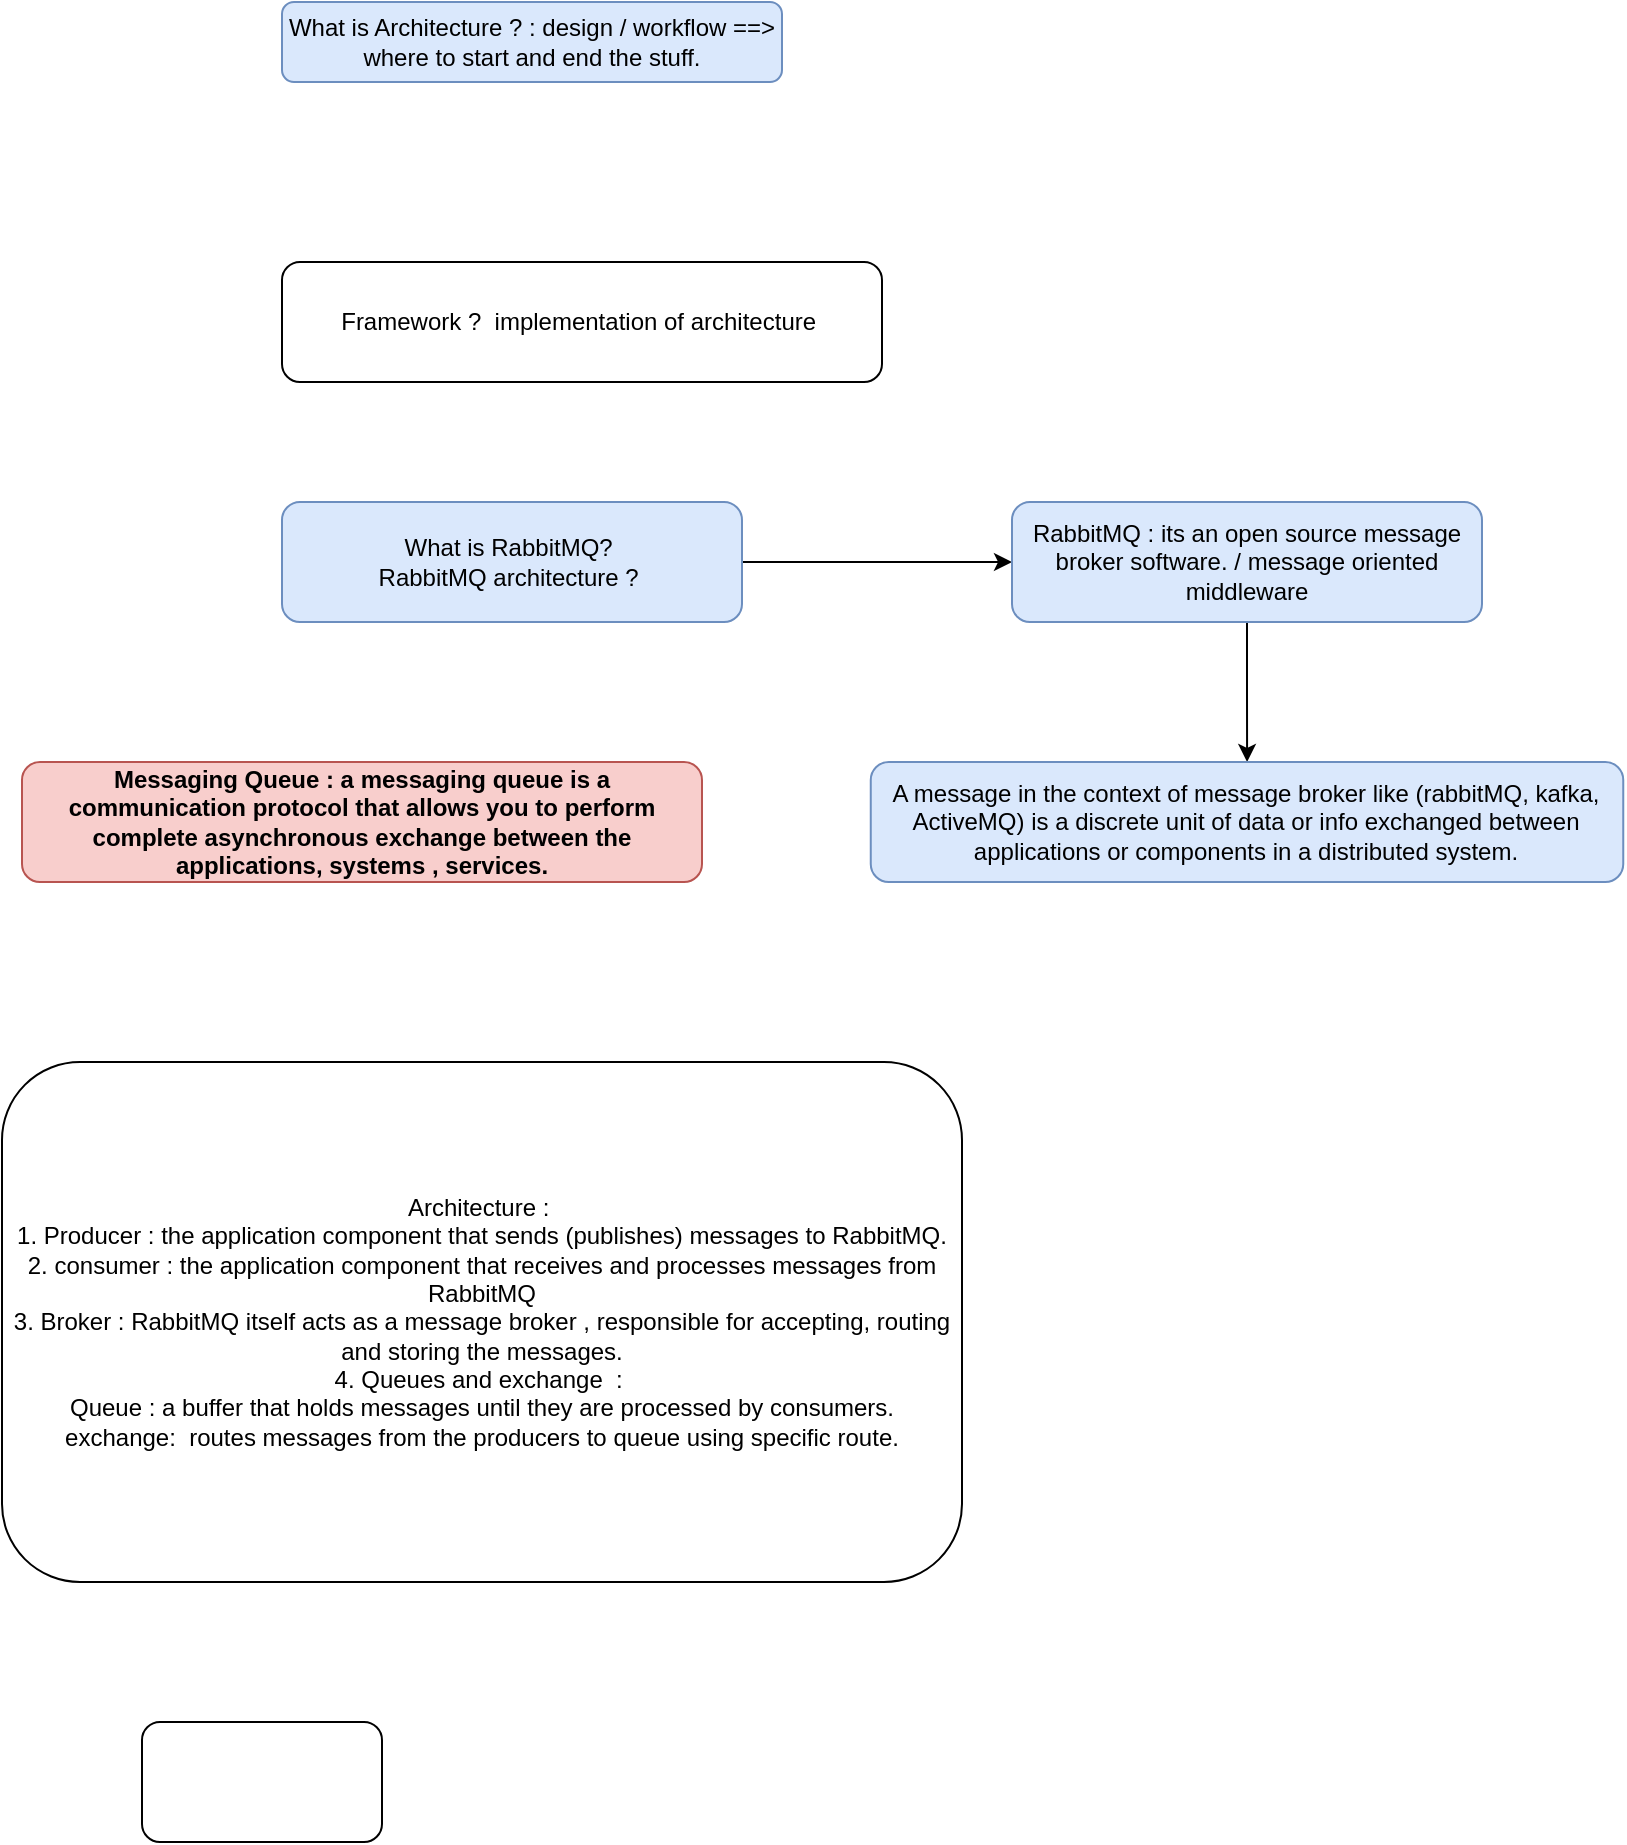 <mxfile version="26.1.1" pages="4">
  <diagram name="architecture" id="rJjxH9l3r4iKEUrz9h0S">
    <mxGraphModel dx="1900" dy="583" grid="1" gridSize="10" guides="1" tooltips="1" connect="1" arrows="1" fold="1" page="1" pageScale="1" pageWidth="850" pageHeight="1100" math="0" shadow="0">
      <root>
        <mxCell id="0" />
        <mxCell id="1" parent="0" />
        <mxCell id="UAcA6Q91Pi1CXa0FNyhf-1" value="What is Architecture ? : design / workflow ==&amp;gt; where to start and end the stuff." style="rounded=1;whiteSpace=wrap;html=1;fillColor=#dae8fc;strokeColor=#6c8ebf;" vertex="1" parent="1">
          <mxGeometry x="70" y="220" width="250" height="40" as="geometry" />
        </mxCell>
        <mxCell id="UAcA6Q91Pi1CXa0FNyhf-2" value="Framework ?&amp;nbsp; implementation of architecture&amp;nbsp;" style="rounded=1;whiteSpace=wrap;html=1;" vertex="1" parent="1">
          <mxGeometry x="70" y="350" width="300" height="60" as="geometry" />
        </mxCell>
        <mxCell id="UAcA6Q91Pi1CXa0FNyhf-5" value="" style="edgeStyle=orthogonalEdgeStyle;rounded=0;orthogonalLoop=1;jettySize=auto;html=1;" edge="1" parent="1" source="UAcA6Q91Pi1CXa0FNyhf-3" target="UAcA6Q91Pi1CXa0FNyhf-4">
          <mxGeometry relative="1" as="geometry" />
        </mxCell>
        <mxCell id="UAcA6Q91Pi1CXa0FNyhf-3" value="What is RabbitMQ?&amp;nbsp;&lt;div&gt;RabbitMQ architecture ?&amp;nbsp;&lt;/div&gt;" style="rounded=1;whiteSpace=wrap;html=1;fillColor=#dae8fc;strokeColor=#6c8ebf;" vertex="1" parent="1">
          <mxGeometry x="70" y="470" width="230" height="60" as="geometry" />
        </mxCell>
        <mxCell id="UAcA6Q91Pi1CXa0FNyhf-7" value="" style="edgeStyle=orthogonalEdgeStyle;rounded=0;orthogonalLoop=1;jettySize=auto;html=1;" edge="1" parent="1" source="UAcA6Q91Pi1CXa0FNyhf-4" target="UAcA6Q91Pi1CXa0FNyhf-6">
          <mxGeometry relative="1" as="geometry" />
        </mxCell>
        <mxCell id="UAcA6Q91Pi1CXa0FNyhf-4" value="RabbitMQ : its an open source message broker software. / message oriented middleware" style="whiteSpace=wrap;html=1;fillColor=#dae8fc;strokeColor=#6c8ebf;rounded=1;" vertex="1" parent="1">
          <mxGeometry x="435" y="470" width="235" height="60" as="geometry" />
        </mxCell>
        <mxCell id="UAcA6Q91Pi1CXa0FNyhf-6" value="A message in the context of message broker like (rabbitMQ, kafka, ActiveMQ) is a discrete unit of data or info exchanged between applications or components in a distributed system." style="whiteSpace=wrap;html=1;fillColor=#dae8fc;strokeColor=#6c8ebf;rounded=1;" vertex="1" parent="1">
          <mxGeometry x="364.38" y="600" width="376.25" height="60" as="geometry" />
        </mxCell>
        <mxCell id="UAcA6Q91Pi1CXa0FNyhf-8" value="Messaging Queue : a messaging queue is a communication protocol that allows you to perform complete asynchronous exchange between the applications, systems , services." style="rounded=1;whiteSpace=wrap;html=1;fillColor=#f8cecc;strokeColor=#b85450;fontStyle=1" vertex="1" parent="1">
          <mxGeometry x="-60" y="600" width="340" height="60" as="geometry" />
        </mxCell>
        <mxCell id="UAcA6Q91Pi1CXa0FNyhf-9" value="Architecture :&amp;nbsp;&lt;div&gt;1. Producer : the application component that sends (publishes) messages to RabbitMQ.&lt;/div&gt;&lt;div&gt;2. consumer : the application component that receives and processes messages from RabbitMQ&lt;/div&gt;&lt;div&gt;3. Broker : RabbitMQ itself acts as a message broker , responsible for accepting, routing and storing the messages.&lt;/div&gt;&lt;div&gt;4. Queues and exchange&amp;nbsp; :&amp;nbsp;&lt;/div&gt;&lt;div&gt;Queue : a buffer that holds messages until they are processed by consumers.&lt;/div&gt;&lt;div&gt;exchange:&amp;nbsp; routes messages from the producers to queue using specific route.&lt;/div&gt;" style="rounded=1;whiteSpace=wrap;html=1;" vertex="1" parent="1">
          <mxGeometry x="-70" y="750" width="480" height="260" as="geometry" />
        </mxCell>
        <mxCell id="UAcA6Q91Pi1CXa0FNyhf-10" value="" style="rounded=1;whiteSpace=wrap;html=1;" vertex="1" parent="1">
          <mxGeometry y="1080" width="120" height="60" as="geometry" />
        </mxCell>
      </root>
    </mxGraphModel>
  </diagram>
  <diagram id="j8_JaOQrRzmPMZEEwhw3" name="Page-2">
    <mxGraphModel dx="1050" dy="583" grid="1" gridSize="10" guides="1" tooltips="1" connect="1" arrows="1" fold="1" page="1" pageScale="1" pageWidth="850" pageHeight="1100" math="0" shadow="0">
      <root>
        <mxCell id="0" />
        <mxCell id="1" parent="0" />
        <mxCell id="tVuj1gzufYO9Nx3ZrR6p-1" value="to form the cluster 1st we have to stop the services (slave and slave2)&lt;div&gt;to fire reset command.==&amp;gt; reset your RabbitMQ instance.&lt;/div&gt;&lt;div&gt;all slaves under the cluster via join_cluster command&lt;/div&gt;&lt;div&gt;then we will up our slaves&lt;/div&gt;&lt;div&gt;&lt;br&gt;&lt;/div&gt;" style="rounded=1;whiteSpace=wrap;html=1;" vertex="1" parent="1">
          <mxGeometry x="20" y="20" width="580" height="110" as="geometry" />
        </mxCell>
      </root>
    </mxGraphModel>
  </diagram>
  <diagram id="6fM7a9fNGL8s7gdc5sU-" name="Page-3">
    <mxGraphModel dx="1050" dy="583" grid="1" gridSize="10" guides="1" tooltips="1" connect="1" arrows="1" fold="1" page="1" pageScale="1" pageWidth="850" pageHeight="1100" math="0" shadow="0">
      <root>
        <mxCell id="0" />
        <mxCell id="1" parent="0" />
        <mxCell id="iVAzikupkRQtMa-XKPxc-3" value="" style="edgeStyle=orthogonalEdgeStyle;rounded=0;orthogonalLoop=1;jettySize=auto;html=1;" edge="1" parent="1" source="iVAzikupkRQtMa-XKPxc-1" target="iVAzikupkRQtMa-XKPxc-2">
          <mxGeometry relative="1" as="geometry" />
        </mxCell>
        <mxCell id="iVAzikupkRQtMa-XKPxc-5" value="" style="edgeStyle=orthogonalEdgeStyle;rounded=0;orthogonalLoop=1;jettySize=auto;html=1;" edge="1" parent="1" source="iVAzikupkRQtMa-XKPxc-1" target="iVAzikupkRQtMa-XKPxc-4">
          <mxGeometry relative="1" as="geometry" />
        </mxCell>
        <mxCell id="iVAzikupkRQtMa-XKPxc-1" value="master" style="rounded=1;whiteSpace=wrap;html=1;" vertex="1" parent="1">
          <mxGeometry x="340" y="170" width="120" height="60" as="geometry" />
        </mxCell>
        <mxCell id="iVAzikupkRQtMa-XKPxc-2" value="slave" style="whiteSpace=wrap;html=1;rounded=1;" vertex="1" parent="1">
          <mxGeometry x="150" y="310" width="120" height="60" as="geometry" />
        </mxCell>
        <mxCell id="iVAzikupkRQtMa-XKPxc-4" value="slave2" style="whiteSpace=wrap;html=1;rounded=1;" vertex="1" parent="1">
          <mxGeometry x="530" y="310" width="120" height="60" as="geometry" />
        </mxCell>
        <mxCell id="iVAzikupkRQtMa-XKPxc-6" value="when we want to perform the any operations in our Rabbitmq env.&lt;div&gt;&amp;nbsp;1.we have to set the policies.&lt;/div&gt;&lt;div&gt;2. can we go &amp;amp; create the queues ?&amp;nbsp;&lt;br&gt;&lt;div&gt;&lt;br&gt;&lt;/div&gt;&lt;/div&gt;" style="rounded=1;whiteSpace=wrap;html=1;" vertex="1" parent="1">
          <mxGeometry x="150" y="430" width="470" height="210" as="geometry" />
        </mxCell>
        <mxCell id="iVAzikupkRQtMa-XKPxc-7" value="queue :&amp;nbsp; its a buffer that stores messages until they are consumed.&lt;div&gt;&lt;br&gt;&lt;/div&gt;&lt;div&gt;DS : FIFO : messaging purpose.&lt;/div&gt;" style="rounded=1;whiteSpace=wrap;html=1;" vertex="1" parent="1">
          <mxGeometry x="30" y="720" width="470" height="110" as="geometry" />
        </mxCell>
        <mxCell id="iVAzikupkRQtMa-XKPxc-10" value="" style="edgeStyle=orthogonalEdgeStyle;rounded=0;orthogonalLoop=1;jettySize=auto;html=1;" edge="1" parent="1" source="iVAzikupkRQtMa-XKPxc-8" target="iVAzikupkRQtMa-XKPxc-9">
          <mxGeometry relative="1" as="geometry" />
        </mxCell>
        <mxCell id="iVAzikupkRQtMa-XKPxc-8" value="AMQ ==&amp;gt; RabbitMQ ===&amp;gt; queue ==&amp;gt; any type of queue for the same." style="rounded=1;whiteSpace=wrap;html=1;" vertex="1" parent="1">
          <mxGeometry x="60" y="920" width="470" height="60" as="geometry" />
        </mxCell>
        <mxCell id="iVAzikupkRQtMa-XKPxc-12" value="" style="edgeStyle=orthogonalEdgeStyle;rounded=0;orthogonalLoop=1;jettySize=auto;html=1;" edge="1" parent="1" source="iVAzikupkRQtMa-XKPxc-9" target="iVAzikupkRQtMa-XKPxc-11">
          <mxGeometry relative="1" as="geometry" />
        </mxCell>
        <mxCell id="iVAzikupkRQtMa-XKPxc-9" value="1. classic(we should not use it)&lt;div&gt;2. quorum(preferred one )&amp;nbsp;&lt;/div&gt;&lt;div&gt;3. stream(3.9)&lt;/div&gt;" style="whiteSpace=wrap;html=1;rounded=1;" vertex="1" parent="1">
          <mxGeometry x="97.5" y="1070" width="395" height="60" as="geometry" />
        </mxCell>
        <mxCell id="iVAzikupkRQtMa-XKPxc-11" value="classic : (default queue)&lt;br&gt;1. classic queues are the default queues&amp;nbsp;&lt;div&gt;2. they store the info in memory (transient) or on the Disk(if we marked as durable)&lt;/div&gt;&lt;div&gt;3. its going to follow FIFO --&amp;gt; messages are delivered&amp;nbsp;&lt;/div&gt;&lt;div&gt;4. performance degrades under heavy load because of Disk I/O&lt;br&gt;&lt;br&gt;&lt;/div&gt;&lt;div&gt;&lt;h3 data-end=&quot;255&quot; data-start=&quot;197&quot;&gt;&lt;strong data-end=&quot;255&quot; data-start=&quot;203&quot;&gt;Causes of Disk I/O Bottlenecks in Classic Queues&lt;/strong&gt;&lt;/h3&gt;&lt;br/&gt;&lt;ol data-end=&quot;1726&quot; data-start=&quot;256&quot;&gt;&lt;br/&gt;&lt;li data-end=&quot;493&quot; data-start=&quot;256&quot;&gt;&lt;br/&gt;&lt;p data-end=&quot;288&quot; data-start=&quot;259&quot;&gt;&lt;strong data-end=&quot;286&quot; data-start=&quot;259&quot;&gt;Persistence of Messages&lt;/strong&gt;&lt;/p&gt;&lt;br/&gt;&lt;ul data-end=&quot;493&quot; data-start=&quot;292&quot;&gt;&lt;br/&gt;&lt;li data-end=&quot;391&quot; data-start=&quot;292&quot;&gt;Classic queues often persist messages to disk to guarantee durability and prevent message loss.&lt;/li&gt;&lt;br/&gt;&lt;li data-end=&quot;493&quot; data-start=&quot;395&quot;&gt;High message rates or large message sizes increase disk I/O, leading to slow reads and writes.&lt;/li&gt;&lt;br/&gt;&lt;/ul&gt;&lt;br/&gt;&lt;/li&gt;&lt;br/&gt;&lt;li data-end=&quot;691&quot; data-start=&quot;495&quot;&gt;&lt;br/&gt;&lt;p data-end=&quot;524&quot; data-start=&quot;498&quot;&gt;&lt;strong data-end=&quot;522&quot; data-start=&quot;498&quot;&gt;Slow Disk Throughput&lt;/strong&gt;&lt;/p&gt;&lt;br/&gt;&lt;ul data-end=&quot;691&quot; data-start=&quot;528&quot;&gt;&lt;br/&gt;&lt;li data-end=&quot;691&quot; data-start=&quot;528&quot;&gt;If the underlying storage (e.g., HDD or slow SSD) cannot keep up with the queue&#39;s write/read demands, messages get backlogged, causing performance degradation.&lt;/li&gt;&lt;br/&gt;&lt;/ul&gt;&lt;br/&gt;&lt;/li&gt;&lt;br/&gt;&lt;li data-end=&quot;942&quot; data-start=&quot;693&quot;&gt;&lt;br/&gt;&lt;p data-end=&quot;750&quot; data-start=&quot;696&quot;&gt;&lt;strong data-end=&quot;748&quot; data-start=&quot;696&quot;&gt;High Volume of Acknowledgments and Confirmations&lt;/strong&gt;&lt;/p&gt;&lt;br/&gt;&lt;ul data-end=&quot;942&quot; data-start=&quot;754&quot;&gt;&lt;br/&gt;&lt;li data-end=&quot;865&quot; data-start=&quot;754&quot;&gt;For every message written or read, the queue must log the operation to disk for consistency and durability.&lt;/li&gt;&lt;br/&gt;&lt;li data-end=&quot;942&quot; data-start=&quot;869&quot;&gt;Frequent fsync (force write to disk) operations slow down the system.&lt;/li&gt;&lt;br/&gt;&lt;/ul&gt;&lt;br/&gt;&lt;/li&gt;&lt;br/&gt;&lt;li data-end=&quot;1185&quot; data-start=&quot;944&quot;&gt;&lt;br/&gt;&lt;p data-end=&quot;982&quot; data-start=&quot;947&quot;&gt;&lt;strong data-end=&quot;980&quot; data-start=&quot;947&quot;&gt;Message Batching and Ordering&lt;/strong&gt;&lt;/p&gt;&lt;br/&gt;&lt;ul data-end=&quot;1185&quot; data-start=&quot;986&quot;&gt;&lt;br/&gt;&lt;li data-end=&quot;1112&quot; data-start=&quot;986&quot;&gt;Some queues require strict message ordering, which means messages are flushed to disk sequentially instead of in parallel.&lt;/li&gt;&lt;br/&gt;&lt;li data-end=&quot;1185&quot; data-start=&quot;1116&quot;&gt;This reduces the benefits of batching and increases disk latency.&lt;/li&gt;&lt;br/&gt;&lt;/ul&gt;&lt;br/&gt;&lt;/li&gt;&lt;br/&gt;&lt;li data-end=&quot;1394&quot; data-start=&quot;1187&quot;&gt;&lt;br/&gt;&lt;p data-end=&quot;1237&quot; data-start=&quot;1190&quot;&gt;&lt;strong data-end=&quot;1235&quot; data-start=&quot;1190&quot;&gt;Insufficient Buffering or Memory Pressure&lt;/strong&gt;&lt;/p&gt;&lt;br/&gt;&lt;ul data-end=&quot;1394&quot; data-start=&quot;1241&quot;&gt;&lt;br/&gt;&lt;li data-end=&quot;1394&quot; data-start=&quot;1241&quot;&gt;If the queue doesn&#39;t have enough memory to store incoming messages before writing to disk, it will continuously offload data to disk, increasing I/O.&lt;/li&gt;&lt;br/&gt;&lt;/ul&gt;&lt;br/&gt;&lt;/li&gt;&lt;br/&gt;&lt;li data-end=&quot;1537&quot; data-start=&quot;1396&quot;&gt;&lt;br/&gt;&lt;p data-end=&quot;1423&quot; data-start=&quot;1399&quot;&gt;&lt;strong data-end=&quot;1421&quot; data-start=&quot;1399&quot;&gt;Disk Fragmentation&lt;/strong&gt;&lt;/p&gt;&lt;br/&gt;&lt;ul data-end=&quot;1537&quot; data-start=&quot;1427&quot;&gt;&lt;br/&gt;&lt;li data-end=&quot;1537&quot; data-start=&quot;1427&quot;&gt;Over time, the message log files may become fragmented, increasing seek time and reducing disk throughput.&lt;/li&gt;&lt;br/&gt;&lt;/ul&gt;&lt;br/&gt;&lt;/li&gt;&lt;br/&gt;&lt;li data-end=&quot;1726&quot; data-start=&quot;1539&quot;&gt;&lt;br/&gt;&lt;p data-end=&quot;1572&quot; data-start=&quot;1542&quot;&gt;&lt;strong data-end=&quot;1570&quot; data-start=&quot;1542&quot;&gt;Message Retention Policy&lt;/strong&gt;&lt;/p&gt;&lt;br/&gt;&lt;ul data-end=&quot;1726&quot; data-start=&quot;1576&quot;&gt;&lt;br/&gt;&lt;li data-end=&quot;1726&quot; data-start=&quot;1576&quot;&gt;Retaining messages for longer periods increases the size of the disk data files, which increases the cost of index searches and message retrieval.&lt;/li&gt;&lt;/ul&gt;&lt;/li&gt;&lt;/ol&gt;&lt;/div&gt;" style="whiteSpace=wrap;html=1;rounded=1;" vertex="1" parent="1">
          <mxGeometry x="116.25" y="1230" width="1113.75" height="1540" as="geometry" />
        </mxCell>
      </root>
    </mxGraphModel>
  </diagram>
  <diagram id="eaG7tnYQqPzvr3pBaduF" name="quorum Queue">
    <mxGraphModel dx="1050" dy="583" grid="1" gridSize="10" guides="1" tooltips="1" connect="1" arrows="1" fold="1" page="1" pageScale="1" pageWidth="850" pageHeight="1100" math="0" shadow="0">
      <root>
        <mxCell id="0" />
        <mxCell id="1" parent="0" />
        <mxCell id="uTVjADWYcI4EQm4Kb5Tj-1" value="" style="rounded=1;whiteSpace=wrap;html=1;" vertex="1" parent="1">
          <mxGeometry x="30" y="60" width="650" height="290" as="geometry" />
        </mxCell>
      </root>
    </mxGraphModel>
  </diagram>
</mxfile>
